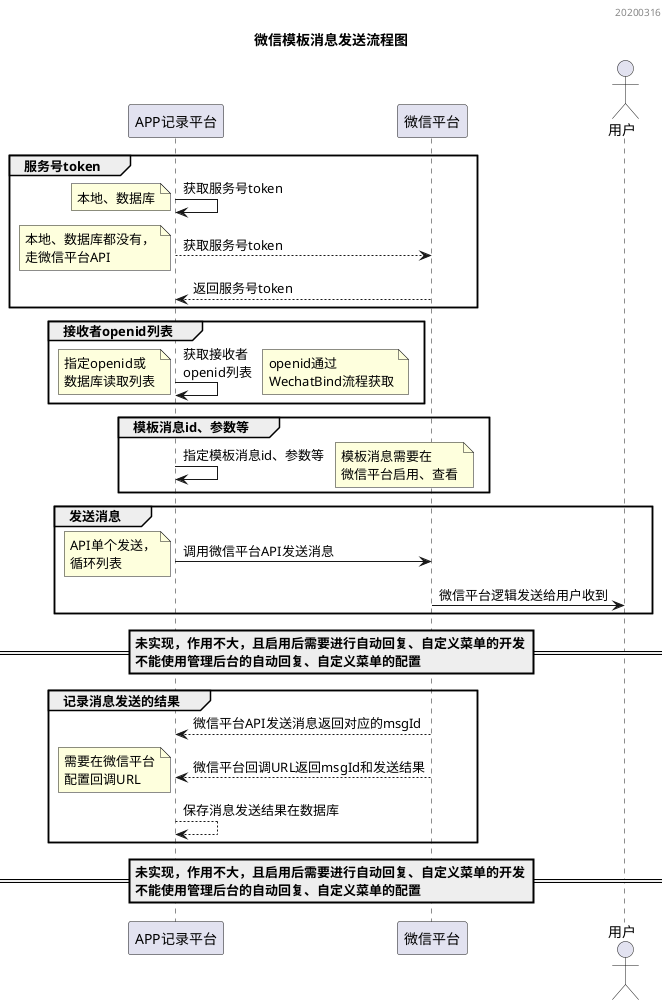// 微信模板消息发送流程

@startuml

header 20200316

title 微信模板消息发送流程图

participant APP记录平台
participant 微信平台
actor 用户

group 服务号token
APP记录平台 -> APP记录平台 : 获取服务号token
note left : 本地、数据库
APP记录平台 --> 微信平台 : 获取服务号token
note left : 本地、数据库都没有，\n走微信平台API
APP记录平台 <-- 微信平台 : 返回服务号token
end

group 接收者openid列表
APP记录平台 -> APP记录平台 : 获取接收者\nopenid列表
note left : 指定openid或\n数据库读取列表
note right : openid通过\nWechatBind流程获取
end

group 模板消息id、参数等
APP记录平台 -> APP记录平台 : 指定模板消息id、参数等
note right : 模板消息需要在\n微信平台启用、查看
end

group 发送消息
APP记录平台 -> 微信平台 : 调用微信平台API发送消息
note left : API单个发送，\n循环列表
微信平台 -> 用户 : 微信平台逻辑发送给用户收到
end

==未实现，作用不大，且启用后需要进行自动回复、自定义菜单的开发\n不能使用管理后台的自动回复、自定义菜单的配置==

group 记录消息发送的结果
微信平台 --> APP记录平台 : 微信平台API发送消息返回对应的msgId
微信平台 --> APP记录平台 : 微信平台回调URL返回msgId和发送结果
note left : 需要在微信平台\n配置回调URL
APP记录平台 --> APP记录平台 : 保存消息发送结果在数据库
end

==未实现，作用不大，且启用后需要进行自动回复、自定义菜单的开发\n不能使用管理后台的自动回复、自定义菜单的配置==

@enduml